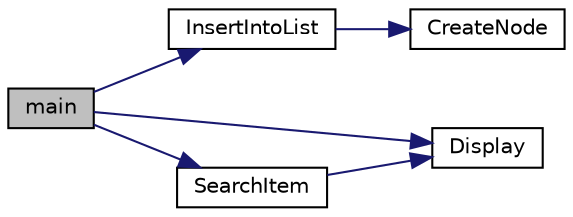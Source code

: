 digraph "main"
{
  edge [fontname="Helvetica",fontsize="10",labelfontname="Helvetica",labelfontsize="10"];
  node [fontname="Helvetica",fontsize="10",shape=record];
  rankdir="LR";
  Node1 [label="main",height=0.2,width=0.4,color="black", fillcolor="grey75", style="filled", fontcolor="black"];
  Node1 -> Node2 [color="midnightblue",fontsize="10",style="solid"];
  Node2 [label="InsertIntoList",height=0.2,width=0.4,color="black", fillcolor="white", style="filled",URL="$SelfOrganizing_8cpp.html#afc94029a35bc1927140eddfb87f5a4d7"];
  Node2 -> Node3 [color="midnightblue",fontsize="10",style="solid"];
  Node3 [label="CreateNode",height=0.2,width=0.4,color="black", fillcolor="white", style="filled",URL="$SelfOrganizing_8cpp.html#acdfbac0b55098c103f6996cb5c8333a9"];
  Node1 -> Node4 [color="midnightblue",fontsize="10",style="solid"];
  Node4 [label="Display",height=0.2,width=0.4,color="black", fillcolor="white", style="filled",URL="$SelfOrganizing_8cpp.html#a2c91327d8e8e4b94626520b4877a4cff"];
  Node1 -> Node5 [color="midnightblue",fontsize="10",style="solid"];
  Node5 [label="SearchItem",height=0.2,width=0.4,color="black", fillcolor="white", style="filled",URL="$SelfOrganizing_8cpp.html#ad3123efb060bc3f8c45bd4f15b25bf3e"];
  Node5 -> Node4 [color="midnightblue",fontsize="10",style="solid"];
}
